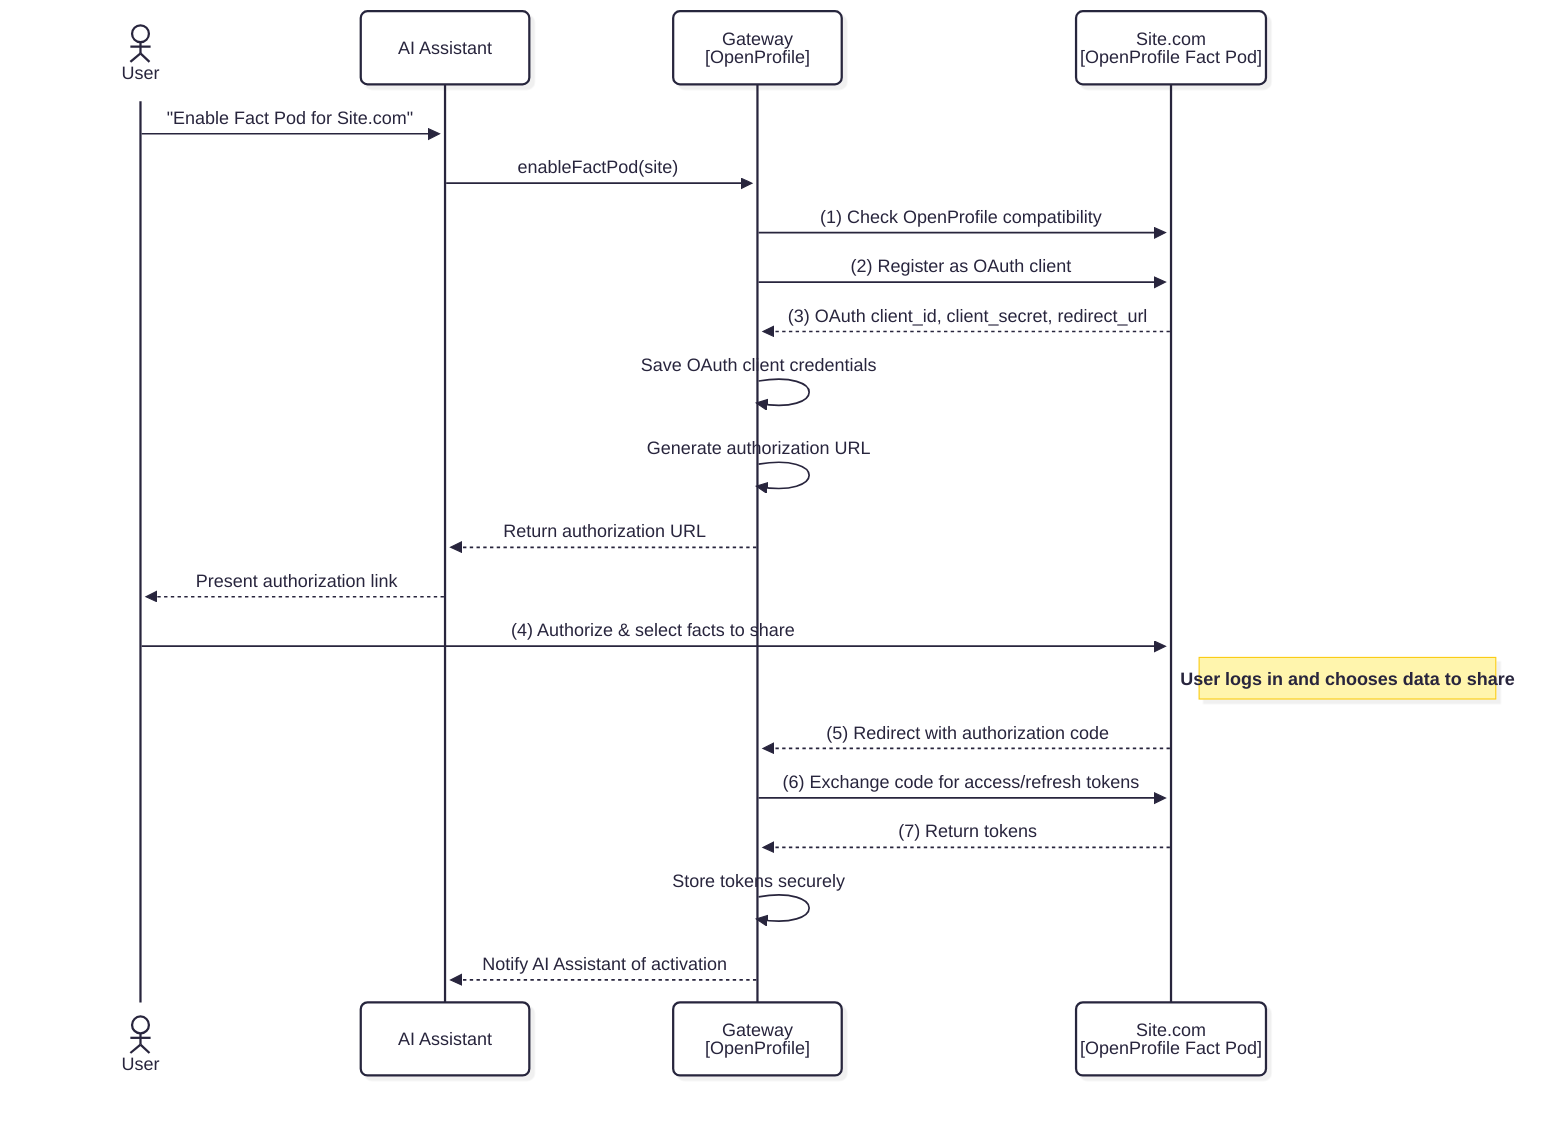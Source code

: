 ---
config:
  look: neo
  theme: redux
---

sequenceDiagram
    actor User
    participant LLM as AI Assistant
    participant Gateway as Gateway<br>[OpenProfile]
    participant FactPod as Site.com<br>[OpenProfile Fact Pod]

%% Step 1 — User requests enabling
    User->>LLM: "Enable Fact Pod for Site.com"

%% Step 2 — LLM triggers enable process
    LLM->>Gateway: enableFactPod(site)

%% Step 3 — Gateway performs checks
    Gateway->>FactPod: (1) Check OpenProfile compatibility
    Gateway->>FactPod: (2) Register as OAuth client
    FactPod-->>Gateway: (3) OAuth client_id, client_secret, redirect_url

%% Step 4 — Store config & prepare authorization
    Gateway->>Gateway: Save OAuth client credentials
    Gateway->>Gateway: Generate authorization URL
    Gateway-->>LLM: Return authorization URL
    LLM-->>User: Present authorization link

%% Step 5 — User authorization with Fact Pod
    User->>FactPod: (4) Authorize & select facts to share
    Note right of FactPod: User logs in and chooses data to share

%% Step 6 — OAuth callback
    FactPod-->>Gateway: (5) Redirect with authorization code
    Gateway->>FactPod: (6) Exchange code for access/refresh tokens
    FactPod-->>Gateway: (7) Return tokens
    Gateway->>Gateway: Store tokens securely

%% Step 7 — Completion
    Gateway-->>LLM: Notify AI Assistant of activation